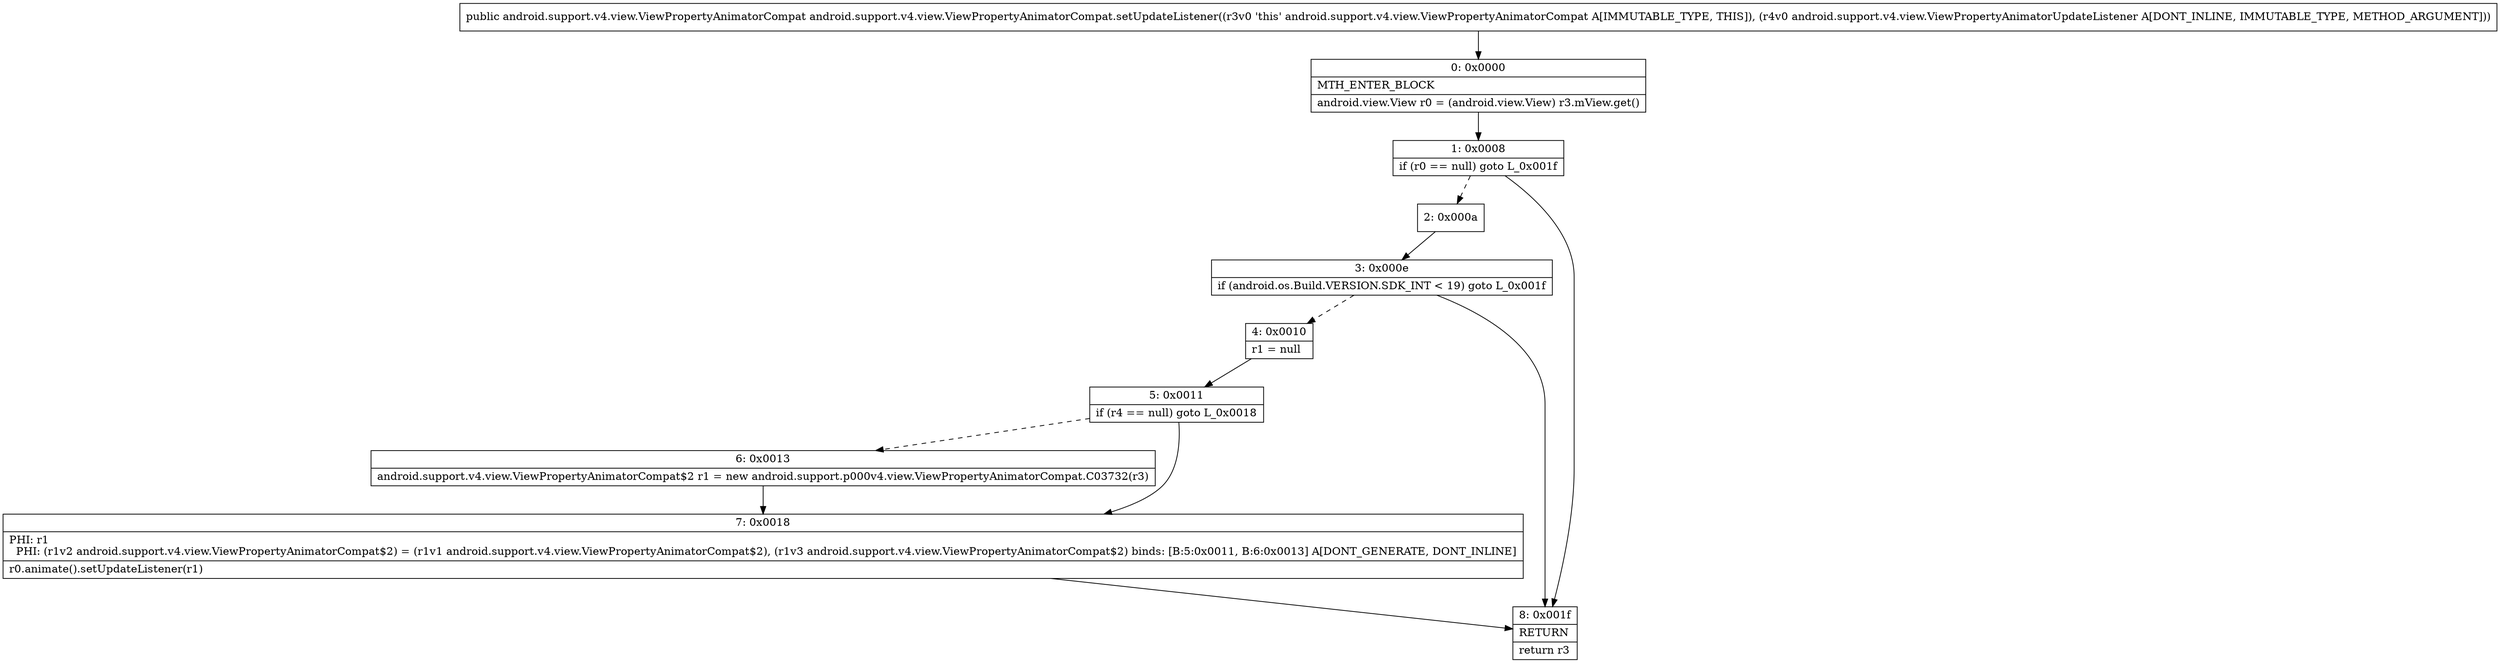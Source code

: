 digraph "CFG forandroid.support.v4.view.ViewPropertyAnimatorCompat.setUpdateListener(Landroid\/support\/v4\/view\/ViewPropertyAnimatorUpdateListener;)Landroid\/support\/v4\/view\/ViewPropertyAnimatorCompat;" {
Node_0 [shape=record,label="{0\:\ 0x0000|MTH_ENTER_BLOCK\l|android.view.View r0 = (android.view.View) r3.mView.get()\l}"];
Node_1 [shape=record,label="{1\:\ 0x0008|if (r0 == null) goto L_0x001f\l}"];
Node_2 [shape=record,label="{2\:\ 0x000a}"];
Node_3 [shape=record,label="{3\:\ 0x000e|if (android.os.Build.VERSION.SDK_INT \< 19) goto L_0x001f\l}"];
Node_4 [shape=record,label="{4\:\ 0x0010|r1 = null\l}"];
Node_5 [shape=record,label="{5\:\ 0x0011|if (r4 == null) goto L_0x0018\l}"];
Node_6 [shape=record,label="{6\:\ 0x0013|android.support.v4.view.ViewPropertyAnimatorCompat$2 r1 = new android.support.p000v4.view.ViewPropertyAnimatorCompat.C03732(r3)\l}"];
Node_7 [shape=record,label="{7\:\ 0x0018|PHI: r1 \l  PHI: (r1v2 android.support.v4.view.ViewPropertyAnimatorCompat$2) = (r1v1 android.support.v4.view.ViewPropertyAnimatorCompat$2), (r1v3 android.support.v4.view.ViewPropertyAnimatorCompat$2) binds: [B:5:0x0011, B:6:0x0013] A[DONT_GENERATE, DONT_INLINE]\l|r0.animate().setUpdateListener(r1)\l}"];
Node_8 [shape=record,label="{8\:\ 0x001f|RETURN\l|return r3\l}"];
MethodNode[shape=record,label="{public android.support.v4.view.ViewPropertyAnimatorCompat android.support.v4.view.ViewPropertyAnimatorCompat.setUpdateListener((r3v0 'this' android.support.v4.view.ViewPropertyAnimatorCompat A[IMMUTABLE_TYPE, THIS]), (r4v0 android.support.v4.view.ViewPropertyAnimatorUpdateListener A[DONT_INLINE, IMMUTABLE_TYPE, METHOD_ARGUMENT])) }"];
MethodNode -> Node_0;
Node_0 -> Node_1;
Node_1 -> Node_2[style=dashed];
Node_1 -> Node_8;
Node_2 -> Node_3;
Node_3 -> Node_4[style=dashed];
Node_3 -> Node_8;
Node_4 -> Node_5;
Node_5 -> Node_6[style=dashed];
Node_5 -> Node_7;
Node_6 -> Node_7;
Node_7 -> Node_8;
}

